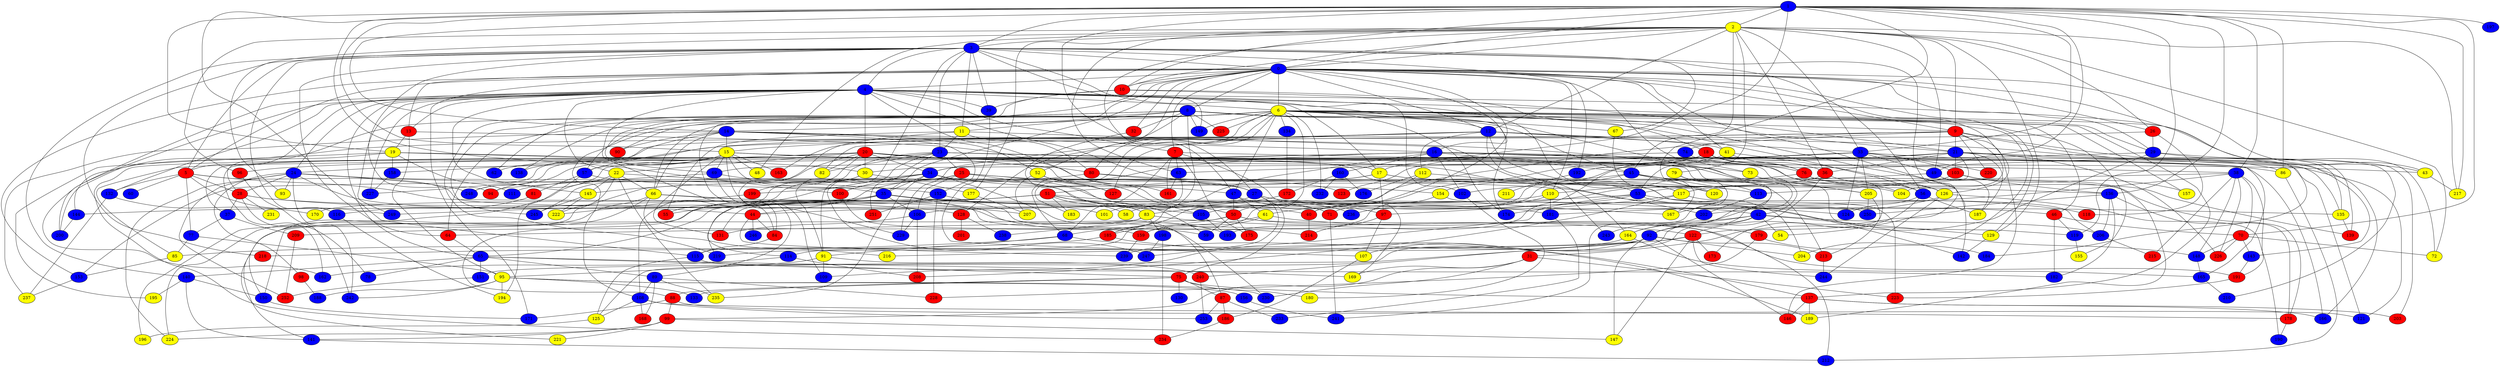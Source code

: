 graph {
0 [style = filled fillcolor = blue];
1 [style = filled fillcolor = blue];
2 [style = filled fillcolor = yellow];
3 [style = filled fillcolor = blue];
4 [style = filled fillcolor = blue];
5 [style = filled fillcolor = red];
6 [style = filled fillcolor = yellow];
7 [style = filled fillcolor = red];
8 [style = filled fillcolor = blue];
9 [style = filled fillcolor = red];
10 [style = filled fillcolor = red];
11 [style = filled fillcolor = yellow];
12 [style = filled fillcolor = blue];
13 [style = filled fillcolor = red];
14 [style = filled fillcolor = blue];
15 [style = filled fillcolor = yellow];
16 [style = filled fillcolor = blue];
17 [style = filled fillcolor = yellow];
18 [style = filled fillcolor = red];
19 [style = filled fillcolor = yellow];
20 [style = filled fillcolor = red];
21 [style = filled fillcolor = blue];
22 [style = filled fillcolor = yellow];
23 [style = filled fillcolor = blue];
24 [style = filled fillcolor = blue];
25 [style = filled fillcolor = red];
26 [style = filled fillcolor = red];
27 [style = filled fillcolor = blue];
28 [style = filled fillcolor = red];
29 [style = filled fillcolor = blue];
30 [style = filled fillcolor = yellow];
31 [style = filled fillcolor = red];
32 [style = filled fillcolor = red];
33 [style = filled fillcolor = blue];
34 [style = filled fillcolor = blue];
35 [style = filled fillcolor = blue];
36 [style = filled fillcolor = red];
37 [style = filled fillcolor = blue];
38 [style = filled fillcolor = blue];
39 [style = filled fillcolor = blue];
40 [style = filled fillcolor = red];
41 [style = filled fillcolor = yellow];
42 [style = filled fillcolor = blue];
43 [style = filled fillcolor = yellow];
44 [style = filled fillcolor = red];
45 [style = filled fillcolor = blue];
46 [style = filled fillcolor = red];
47 [style = filled fillcolor = blue];
48 [style = filled fillcolor = yellow];
49 [style = filled fillcolor = blue];
50 [style = filled fillcolor = red];
51 [style = filled fillcolor = red];
52 [style = filled fillcolor = yellow];
53 [style = filled fillcolor = blue];
54 [style = filled fillcolor = yellow];
55 [style = filled fillcolor = red];
56 [style = filled fillcolor = blue];
57 [style = filled fillcolor = blue];
58 [style = filled fillcolor = yellow];
59 [style = filled fillcolor = blue];
60 [style = filled fillcolor = blue];
61 [style = filled fillcolor = yellow];
62 [style = filled fillcolor = blue];
63 [style = filled fillcolor = blue];
64 [style = filled fillcolor = red];
65 [style = filled fillcolor = blue];
66 [style = filled fillcolor = yellow];
67 [style = filled fillcolor = yellow];
68 [style = filled fillcolor = blue];
69 [style = filled fillcolor = blue];
70 [style = filled fillcolor = red];
71 [style = filled fillcolor = red];
72 [style = filled fillcolor = yellow];
73 [style = filled fillcolor = yellow];
74 [style = filled fillcolor = blue];
75 [style = filled fillcolor = red];
76 [style = filled fillcolor = red];
77 [style = filled fillcolor = blue];
78 [style = filled fillcolor = blue];
79 [style = filled fillcolor = yellow];
80 [style = filled fillcolor = red];
81 [style = filled fillcolor = red];
82 [style = filled fillcolor = yellow];
83 [style = filled fillcolor = yellow];
84 [style = filled fillcolor = red];
85 [style = filled fillcolor = yellow];
86 [style = filled fillcolor = yellow];
87 [style = filled fillcolor = red];
88 [style = filled fillcolor = red];
89 [style = filled fillcolor = blue];
90 [style = filled fillcolor = red];
91 [style = filled fillcolor = yellow];
92 [style = filled fillcolor = blue];
93 [style = filled fillcolor = yellow];
94 [style = filled fillcolor = red];
95 [style = filled fillcolor = yellow];
96 [style = filled fillcolor = red];
97 [style = filled fillcolor = red];
98 [style = filled fillcolor = red];
99 [style = filled fillcolor = red];
100 [style = filled fillcolor = red];
101 [style = filled fillcolor = yellow];
102 [style = filled fillcolor = blue];
103 [style = filled fillcolor = red];
104 [style = filled fillcolor = yellow];
105 [style = filled fillcolor = blue];
106 [style = filled fillcolor = blue];
107 [style = filled fillcolor = yellow];
108 [style = filled fillcolor = blue];
109 [style = filled fillcolor = blue];
110 [style = filled fillcolor = yellow];
111 [style = filled fillcolor = blue];
112 [style = filled fillcolor = yellow];
113 [style = filled fillcolor = blue];
114 [style = filled fillcolor = blue];
115 [style = filled fillcolor = blue];
116 [style = filled fillcolor = blue];
117 [style = filled fillcolor = yellow];
118 [style = filled fillcolor = red];
119 [style = filled fillcolor = blue];
120 [style = filled fillcolor = yellow];
121 [style = filled fillcolor = blue];
122 [style = filled fillcolor = red];
123 [style = filled fillcolor = red];
124 [style = filled fillcolor = blue];
125 [style = filled fillcolor = yellow];
126 [style = filled fillcolor = yellow];
127 [style = filled fillcolor = red];
128 [style = filled fillcolor = red];
129 [style = filled fillcolor = yellow];
130 [style = filled fillcolor = blue];
131 [style = filled fillcolor = red];
132 [style = filled fillcolor = blue];
133 [style = filled fillcolor = blue];
134 [style = filled fillcolor = blue];
135 [style = filled fillcolor = yellow];
136 [style = filled fillcolor = blue];
137 [style = filled fillcolor = red];
138 [style = filled fillcolor = blue];
139 [style = filled fillcolor = red];
140 [style = filled fillcolor = blue];
141 [style = filled fillcolor = blue];
142 [style = filled fillcolor = blue];
143 [style = filled fillcolor = blue];
144 [style = filled fillcolor = blue];
145 [style = filled fillcolor = yellow];
146 [style = filled fillcolor = red];
147 [style = filled fillcolor = yellow];
148 [style = filled fillcolor = blue];
149 [style = filled fillcolor = blue];
150 [style = filled fillcolor = blue];
151 [style = filled fillcolor = blue];
152 [style = filled fillcolor = blue];
153 [style = filled fillcolor = blue];
154 [style = filled fillcolor = yellow];
155 [style = filled fillcolor = yellow];
156 [style = filled fillcolor = blue];
157 [style = filled fillcolor = yellow];
158 [style = filled fillcolor = blue];
159 [style = filled fillcolor = red];
160 [style = filled fillcolor = blue];
161 [style = filled fillcolor = red];
162 [style = filled fillcolor = blue];
163 [style = filled fillcolor = red];
164 [style = filled fillcolor = yellow];
165 [style = filled fillcolor = blue];
166 [style = filled fillcolor = blue];
167 [style = filled fillcolor = yellow];
168 [style = filled fillcolor = red];
169 [style = filled fillcolor = yellow];
170 [style = filled fillcolor = yellow];
171 [style = filled fillcolor = blue];
172 [style = filled fillcolor = red];
173 [style = filled fillcolor = red];
174 [style = filled fillcolor = blue];
175 [style = filled fillcolor = red];
176 [style = filled fillcolor = blue];
177 [style = filled fillcolor = yellow];
178 [style = filled fillcolor = red];
179 [style = filled fillcolor = red];
180 [style = filled fillcolor = yellow];
181 [style = filled fillcolor = blue];
182 [style = filled fillcolor = blue];
183 [style = filled fillcolor = yellow];
184 [style = filled fillcolor = blue];
185 [style = filled fillcolor = red];
186 [style = filled fillcolor = red];
187 [style = filled fillcolor = yellow];
188 [style = filled fillcolor = blue];
189 [style = filled fillcolor = yellow];
190 [style = filled fillcolor = blue];
191 [style = filled fillcolor = red];
192 [style = filled fillcolor = blue];
193 [style = filled fillcolor = blue];
194 [style = filled fillcolor = yellow];
195 [style = filled fillcolor = yellow];
196 [style = filled fillcolor = yellow];
197 [style = filled fillcolor = blue];
198 [style = filled fillcolor = blue];
199 [style = filled fillcolor = red];
200 [style = filled fillcolor = blue];
201 [style = filled fillcolor = red];
202 [style = filled fillcolor = blue];
203 [style = filled fillcolor = red];
204 [style = filled fillcolor = yellow];
205 [style = filled fillcolor = yellow];
206 [style = filled fillcolor = blue];
207 [style = filled fillcolor = yellow];
208 [style = filled fillcolor = red];
209 [style = filled fillcolor = red];
210 [style = filled fillcolor = blue];
211 [style = filled fillcolor = yellow];
212 [style = filled fillcolor = blue];
213 [style = filled fillcolor = red];
214 [style = filled fillcolor = red];
215 [style = filled fillcolor = red];
216 [style = filled fillcolor = yellow];
217 [style = filled fillcolor = yellow];
218 [style = filled fillcolor = red];
219 [style = filled fillcolor = blue];
220 [style = filled fillcolor = red];
221 [style = filled fillcolor = yellow];
222 [style = filled fillcolor = yellow];
223 [style = filled fillcolor = red];
224 [style = filled fillcolor = yellow];
225 [style = filled fillcolor = red];
226 [style = filled fillcolor = red];
227 [style = filled fillcolor = blue];
228 [style = filled fillcolor = red];
229 [style = filled fillcolor = blue];
230 [style = filled fillcolor = blue];
231 [style = filled fillcolor = yellow];
232 [style = filled fillcolor = blue];
233 [style = filled fillcolor = blue];
234 [style = filled fillcolor = red];
235 [style = filled fillcolor = yellow];
236 [style = filled fillcolor = blue];
237 [style = filled fillcolor = yellow];
238 [style = filled fillcolor = blue];
239 [style = filled fillcolor = blue];
240 [style = filled fillcolor = red];
241 [style = filled fillcolor = blue];
242 [style = filled fillcolor = blue];
243 [style = filled fillcolor = blue];
244 [style = filled fillcolor = blue];
245 [style = filled fillcolor = blue];
246 [style = filled fillcolor = blue];
247 [style = filled fillcolor = blue];
248 [style = filled fillcolor = blue];
249 [style = filled fillcolor = blue];
250 [style = filled fillcolor = blue];
251 [style = filled fillcolor = red];
252 [style = filled fillcolor = red];
253 [style = filled fillcolor = blue];
1 -- 14;
1 -- 10;
1 -- 0;
1 -- 3;
1 -- 2;
1 -- 15;
1 -- 17;
1 -- 19;
1 -- 27;
1 -- 33;
1 -- 38;
1 -- 49;
1 -- 70;
1 -- 86;
1 -- 100;
1 -- 115;
1 -- 119;
1 -- 120;
1 -- 136;
1 -- 197;
1 -- 217;
2 -- 3;
2 -- 0;
2 -- 9;
2 -- 10;
2 -- 12;
2 -- 26;
2 -- 33;
2 -- 36;
2 -- 45;
2 -- 47;
2 -- 48;
2 -- 49;
2 -- 63;
2 -- 72;
2 -- 79;
2 -- 93;
2 -- 96;
2 -- 129;
2 -- 177;
2 -- 217;
3 -- 0;
3 -- 4;
3 -- 5;
3 -- 11;
3 -- 23;
3 -- 39;
3 -- 56;
3 -- 64;
3 -- 67;
3 -- 91;
3 -- 94;
3 -- 102;
3 -- 116;
3 -- 122;
3 -- 140;
3 -- 149;
3 -- 192;
3 -- 218;
0 -- 4;
0 -- 5;
0 -- 6;
0 -- 7;
0 -- 8;
0 -- 9;
0 -- 10;
0 -- 12;
0 -- 13;
0 -- 16;
0 -- 26;
0 -- 29;
0 -- 32;
0 -- 35;
0 -- 40;
0 -- 41;
0 -- 43;
0 -- 52;
0 -- 54;
0 -- 69;
0 -- 73;
0 -- 90;
0 -- 110;
0 -- 126;
0 -- 129;
0 -- 139;
0 -- 153;
0 -- 171;
4 -- 5;
4 -- 6;
4 -- 7;
4 -- 13;
4 -- 17;
4 -- 20;
4 -- 22;
4 -- 24;
4 -- 39;
4 -- 65;
4 -- 72;
4 -- 84;
4 -- 117;
4 -- 132;
4 -- 137;
4 -- 145;
4 -- 154;
4 -- 161;
4 -- 162;
4 -- 174;
4 -- 200;
4 -- 227;
4 -- 249;
5 -- 28;
5 -- 59;
5 -- 60;
5 -- 77;
5 -- 132;
5 -- 207;
5 -- 249;
6 -- 9;
6 -- 12;
6 -- 14;
6 -- 21;
6 -- 28;
6 -- 29;
6 -- 43;
6 -- 46;
6 -- 47;
6 -- 50;
6 -- 56;
6 -- 57;
6 -- 64;
6 -- 66;
6 -- 67;
6 -- 68;
6 -- 80;
6 -- 108;
6 -- 134;
6 -- 138;
6 -- 142;
6 -- 149;
6 -- 157;
6 -- 174;
6 -- 225;
6 -- 229;
6 -- 232;
7 -- 63;
7 -- 68;
7 -- 161;
7 -- 166;
7 -- 169;
7 -- 175;
8 -- 11;
8 -- 32;
8 -- 45;
8 -- 62;
8 -- 84;
8 -- 101;
8 -- 128;
8 -- 149;
8 -- 155;
8 -- 164;
8 -- 204;
8 -- 225;
8 -- 245;
9 -- 21;
9 -- 37;
9 -- 58;
9 -- 74;
9 -- 82;
9 -- 104;
9 -- 146;
9 -- 184;
9 -- 210;
9 -- 220;
10 -- 18;
10 -- 21;
10 -- 39;
10 -- 219;
11 -- 23;
11 -- 55;
11 -- 80;
11 -- 109;
11 -- 124;
12 -- 15;
12 -- 33;
12 -- 41;
12 -- 53;
12 -- 57;
12 -- 112;
12 -- 117;
12 -- 127;
12 -- 143;
12 -- 144;
12 -- 163;
13 -- 19;
13 -- 27;
13 -- 95;
14 -- 15;
14 -- 16;
14 -- 24;
14 -- 42;
14 -- 52;
14 -- 66;
14 -- 90;
14 -- 152;
14 -- 237;
15 -- 17;
15 -- 35;
15 -- 48;
15 -- 62;
15 -- 69;
15 -- 92;
15 -- 94;
15 -- 131;
15 -- 138;
15 -- 163;
15 -- 227;
15 -- 229;
15 -- 243;
15 -- 248;
16 -- 34;
16 -- 45;
16 -- 69;
16 -- 76;
16 -- 102;
16 -- 122;
16 -- 160;
16 -- 165;
16 -- 183;
16 -- 185;
16 -- 189;
17 -- 51;
17 -- 97;
17 -- 136;
17 -- 178;
17 -- 196;
18 -- 30;
18 -- 36;
18 -- 61;
18 -- 76;
18 -- 104;
18 -- 121;
18 -- 123;
19 -- 30;
19 -- 92;
19 -- 111;
19 -- 158;
19 -- 195;
19 -- 200;
20 -- 22;
20 -- 30;
20 -- 34;
20 -- 43;
20 -- 50;
20 -- 57;
20 -- 73;
20 -- 80;
20 -- 82;
20 -- 164;
20 -- 199;
20 -- 234;
20 -- 245;
21 -- 36;
21 -- 40;
21 -- 63;
21 -- 103;
21 -- 113;
21 -- 135;
21 -- 166;
21 -- 187;
21 -- 226;
21 -- 248;
22 -- 66;
22 -- 145;
22 -- 150;
22 -- 222;
22 -- 223;
22 -- 235;
23 -- 25;
23 -- 38;
23 -- 82;
23 -- 86;
23 -- 108;
23 -- 162;
23 -- 205;
23 -- 247;
23 -- 251;
24 -- 28;
24 -- 44;
24 -- 93;
24 -- 98;
24 -- 120;
24 -- 152;
24 -- 224;
24 -- 242;
24 -- 248;
24 -- 252;
25 -- 27;
25 -- 83;
25 -- 106;
25 -- 111;
25 -- 127;
25 -- 199;
26 -- 29;
26 -- 118;
26 -- 158;
27 -- 44;
27 -- 46;
27 -- 75;
27 -- 148;
27 -- 247;
28 -- 37;
28 -- 40;
28 -- 78;
28 -- 128;
28 -- 231;
29 -- 31;
29 -- 34;
29 -- 135;
29 -- 203;
30 -- 55;
30 -- 91;
30 -- 177;
31 -- 99;
31 -- 169;
31 -- 223;
31 -- 230;
32 -- 59;
33 -- 49;
33 -- 53;
33 -- 96;
33 -- 103;
33 -- 121;
33 -- 124;
33 -- 192;
33 -- 205;
33 -- 220;
34 -- 35;
34 -- 47;
34 -- 87;
34 -- 88;
34 -- 100;
34 -- 145;
34 -- 235;
34 -- 236;
35 -- 42;
35 -- 44;
35 -- 101;
35 -- 106;
35 -- 114;
35 -- 135;
35 -- 170;
35 -- 230;
35 -- 249;
36 -- 56;
36 -- 110;
36 -- 240;
37 -- 77;
37 -- 209;
38 -- 53;
38 -- 70;
38 -- 148;
38 -- 181;
38 -- 191;
38 -- 215;
38 -- 226;
39 -- 107;
40 -- 214;
41 -- 76;
41 -- 126;
41 -- 193;
42 -- 54;
42 -- 92;
42 -- 125;
42 -- 129;
42 -- 164;
42 -- 206;
42 -- 209;
43 -- 217;
44 -- 84;
44 -- 239;
44 -- 246;
45 -- 71;
45 -- 104;
45 -- 119;
45 -- 120;
45 -- 153;
45 -- 213;
45 -- 241;
46 -- 70;
46 -- 119;
46 -- 182;
47 -- 50;
47 -- 61;
47 -- 97;
49 -- 102;
49 -- 187;
50 -- 59;
50 -- 64;
50 -- 68;
50 -- 175;
50 -- 191;
50 -- 212;
51 -- 55;
51 -- 58;
51 -- 65;
51 -- 71;
51 -- 105;
51 -- 131;
51 -- 183;
51 -- 219;
51 -- 250;
52 -- 105;
52 -- 127;
52 -- 207;
53 -- 83;
53 -- 97;
53 -- 109;
53 -- 118;
53 -- 204;
56 -- 124;
56 -- 173;
56 -- 187;
57 -- 81;
57 -- 142;
57 -- 194;
61 -- 159;
61 -- 179;
61 -- 185;
63 -- 106;
63 -- 161;
64 -- 65;
65 -- 75;
65 -- 78;
65 -- 89;
65 -- 140;
65 -- 151;
65 -- 169;
66 -- 181;
66 -- 193;
66 -- 216;
66 -- 221;
66 -- 224;
67 -- 167;
68 -- 85;
68 -- 91;
68 -- 137;
69 -- 71;
69 -- 89;
69 -- 94;
70 -- 72;
70 -- 143;
70 -- 148;
70 -- 226;
71 -- 241;
73 -- 205;
74 -- 85;
74 -- 86;
75 -- 87;
75 -- 88;
75 -- 130;
75 -- 133;
75 -- 137;
75 -- 180;
76 -- 126;
76 -- 139;
76 -- 154;
77 -- 85;
77 -- 95;
79 -- 113;
79 -- 167;
80 -- 113;
80 -- 123;
80 -- 141;
81 -- 116;
83 -- 122;
83 -- 150;
83 -- 198;
83 -- 238;
84 -- 115;
85 -- 153;
86 -- 212;
87 -- 186;
87 -- 233;
87 -- 253;
88 -- 99;
88 -- 121;
88 -- 171;
89 -- 108;
89 -- 168;
89 -- 228;
89 -- 235;
91 -- 95;
91 -- 109;
91 -- 240;
92 -- 107;
92 -- 114;
92 -- 146;
92 -- 147;
92 -- 204;
92 -- 213;
92 -- 219;
95 -- 133;
95 -- 156;
95 -- 188;
95 -- 194;
95 -- 230;
95 -- 242;
96 -- 242;
97 -- 107;
97 -- 214;
98 -- 188;
99 -- 141;
99 -- 147;
99 -- 221;
99 -- 224;
100 -- 159;
102 -- 180;
103 -- 105;
103 -- 117;
103 -- 136;
103 -- 157;
105 -- 193;
106 -- 131;
106 -- 208;
106 -- 229;
107 -- 186;
108 -- 125;
108 -- 168;
108 -- 178;
108 -- 253;
110 -- 144;
110 -- 181;
110 -- 236;
112 -- 115;
112 -- 176;
112 -- 202;
113 -- 202;
114 -- 162;
114 -- 208;
115 -- 125;
115 -- 182;
116 -- 194;
117 -- 174;
117 -- 206;
117 -- 208;
119 -- 155;
122 -- 147;
122 -- 151;
122 -- 173;
122 -- 216;
122 -- 244;
125 -- 196;
126 -- 190;
126 -- 202;
126 -- 244;
128 -- 201;
128 -- 238;
129 -- 142;
132 -- 170;
132 -- 237;
134 -- 172;
135 -- 139;
136 -- 178;
136 -- 182;
136 -- 206;
136 -- 250;
137 -- 146;
137 -- 166;
137 -- 189;
137 -- 203;
140 -- 141;
140 -- 150;
140 -- 195;
141 -- 212;
143 -- 191;
144 -- 200;
145 -- 222;
145 -- 245;
148 -- 165;
150 -- 171;
151 -- 252;
152 -- 214;
152 -- 228;
152 -- 251;
153 -- 237;
154 -- 159;
154 -- 167;
156 -- 241;
158 -- 227;
159 -- 239;
160 -- 172;
160 -- 176;
160 -- 232;
164 -- 165;
164 -- 239;
165 -- 210;
172 -- 185;
177 -- 207;
178 -- 190;
179 -- 184;
179 -- 228;
181 -- 233;
185 -- 189;
185 -- 218;
186 -- 234;
191 -- 223;
192 -- 211;
198 -- 234;
198 -- 247;
199 -- 222;
202 -- 243;
205 -- 213;
205 -- 250;
206 -- 215;
209 -- 252;
213 -- 244;
240 -- 253;
}
